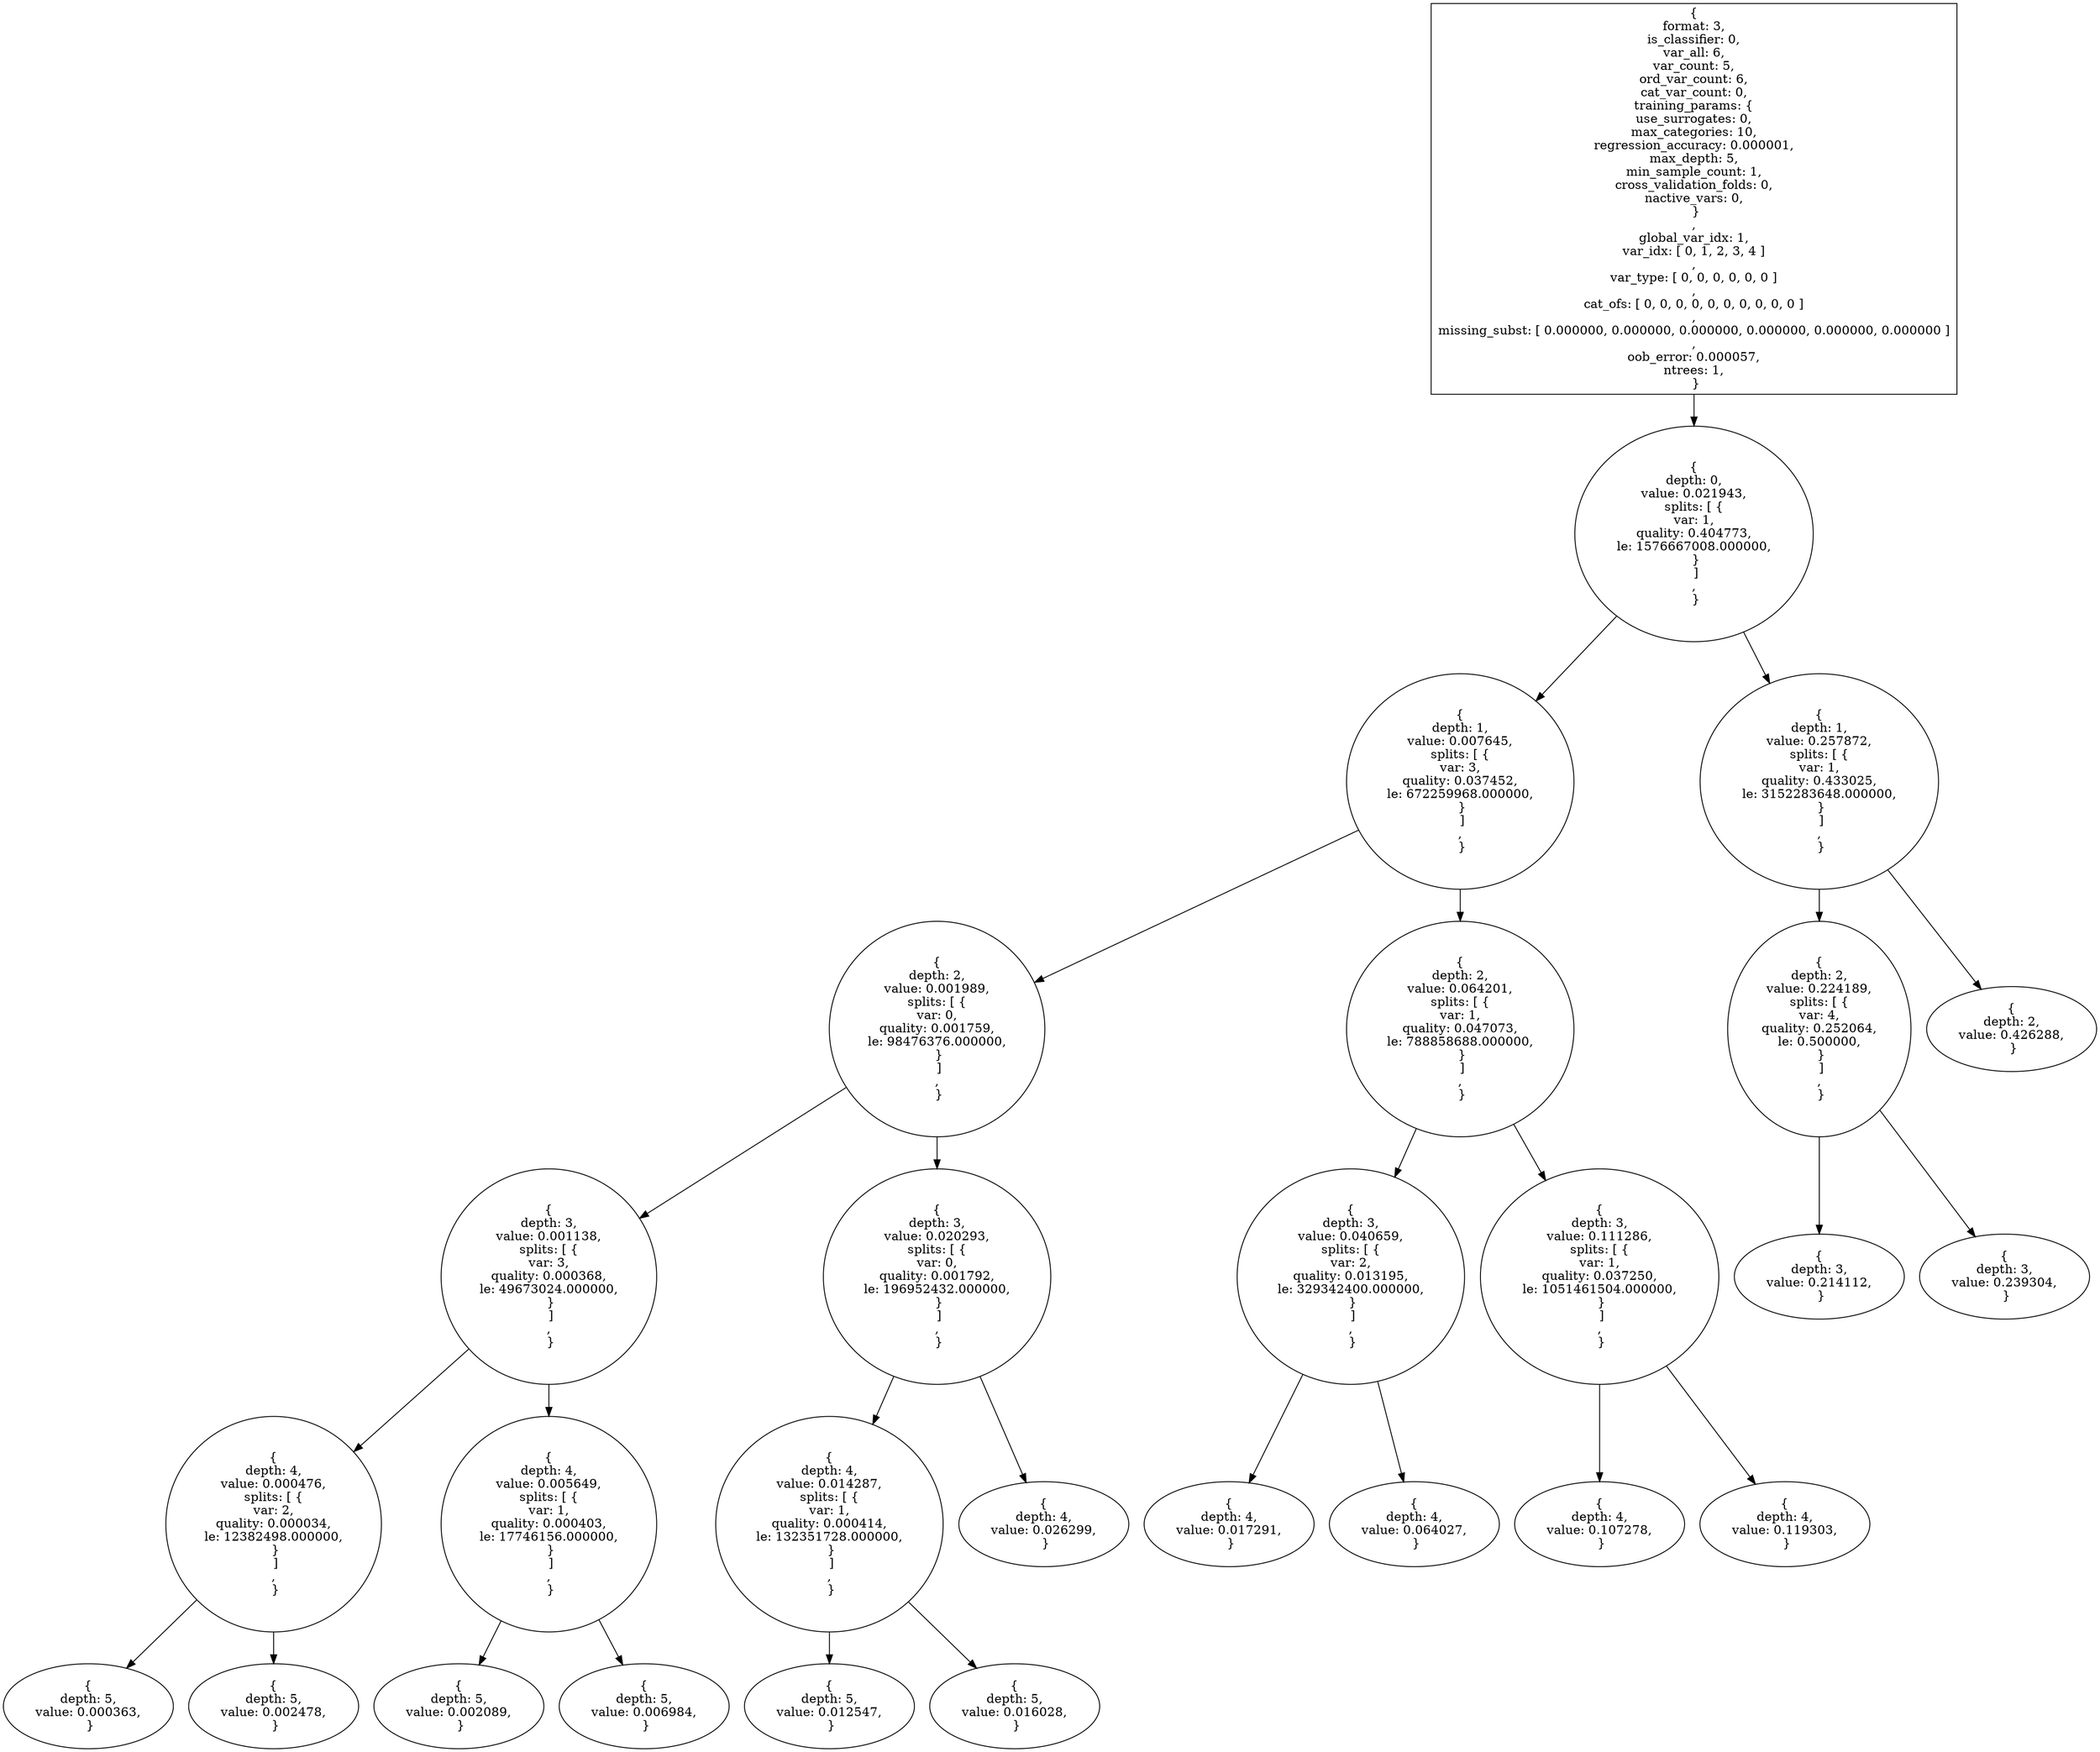 digraph G {root [ shape=box, label="{
format: 3,
is_classifier: 0,
var_all: 6,
var_count: 5,
ord_var_count: 6,
cat_var_count: 0,
training_params: {
use_surrogates: 0,
max_categories: 10,
regression_accuracy: 0.000001,
max_depth: 5,
min_sample_count: 1,
cross_validation_folds: 0,
nactive_vars: 0,
 }
,
global_var_idx: 1,
var_idx: [ 0, 1, 2, 3, 4 ]
,
var_type: [ 0, 0, 0, 0, 0, 0 ]
,
cat_ofs: [ 0, 0, 0, 0, 0, 0, 0, 0, 0, 0 ]
,
missing_subst: [ 0.000000, 0.000000, 0.000000, 0.000000, 0.000000, 0.000000 ]
,
oob_error: 0.000057,
ntrees: 1,
 }
"];
tree_0_d_0_n_0 [ label="{
depth: 0,
value: 0.021943,
splits: [ {
var: 1,
quality: 0.404773,
le: 1576667008.000000,
 }
 ]
,
 }
" ];
tree_0_d_1_n_1 [ label="{
depth: 1,
value: 0.007645,
splits: [ {
var: 3,
quality: 0.037452,
le: 672259968.000000,
 }
 ]
,
 }
" ];
tree_0_d_2_n_2 [ label="{
depth: 2,
value: 0.001989,
splits: [ {
var: 0,
quality: 0.001759,
le: 98476376.000000,
 }
 ]
,
 }
" ];
tree_0_d_3_n_3 [ label="{
depth: 3,
value: 0.001138,
splits: [ {
var: 3,
quality: 0.000368,
le: 49673024.000000,
 }
 ]
,
 }
" ];
tree_0_d_4_n_4 [ label="{
depth: 4,
value: 0.000476,
splits: [ {
var: 2,
quality: 0.000034,
le: 12382498.000000,
 }
 ]
,
 }
" ];
tree_0_d_5_n_5 [ label="{
depth: 5,
value: 0.000363,
 }
" ];
tree_0_d_5_n_6 [ label="{
depth: 5,
value: 0.002478,
 }
" ];
tree_0_d_4_n_7 [ label="{
depth: 4,
value: 0.005649,
splits: [ {
var: 1,
quality: 0.000403,
le: 17746156.000000,
 }
 ]
,
 }
" ];
tree_0_d_5_n_8 [ label="{
depth: 5,
value: 0.002089,
 }
" ];
tree_0_d_5_n_9 [ label="{
depth: 5,
value: 0.006984,
 }
" ];
tree_0_d_3_n_10 [ label="{
depth: 3,
value: 0.020293,
splits: [ {
var: 0,
quality: 0.001792,
le: 196952432.000000,
 }
 ]
,
 }
" ];
tree_0_d_4_n_11 [ label="{
depth: 4,
value: 0.014287,
splits: [ {
var: 1,
quality: 0.000414,
le: 132351728.000000,
 }
 ]
,
 }
" ];
tree_0_d_5_n_12 [ label="{
depth: 5,
value: 0.012547,
 }
" ];
tree_0_d_5_n_13 [ label="{
depth: 5,
value: 0.016028,
 }
" ];
tree_0_d_4_n_14 [ label="{
depth: 4,
value: 0.026299,
 }
" ];
tree_0_d_2_n_15 [ label="{
depth: 2,
value: 0.064201,
splits: [ {
var: 1,
quality: 0.047073,
le: 788858688.000000,
 }
 ]
,
 }
" ];
tree_0_d_3_n_16 [ label="{
depth: 3,
value: 0.040659,
splits: [ {
var: 2,
quality: 0.013195,
le: 329342400.000000,
 }
 ]
,
 }
" ];
tree_0_d_4_n_17 [ label="{
depth: 4,
value: 0.017291,
 }
" ];
tree_0_d_4_n_18 [ label="{
depth: 4,
value: 0.064027,
 }
" ];
tree_0_d_3_n_19 [ label="{
depth: 3,
value: 0.111286,
splits: [ {
var: 1,
quality: 0.037250,
le: 1051461504.000000,
 }
 ]
,
 }
" ];
tree_0_d_4_n_20 [ label="{
depth: 4,
value: 0.107278,
 }
" ];
tree_0_d_4_n_21 [ label="{
depth: 4,
value: 0.119303,
 }
" ];
tree_0_d_1_n_22 [ label="{
depth: 1,
value: 0.257872,
splits: [ {
var: 1,
quality: 0.433025,
le: 3152283648.000000,
 }
 ]
,
 }
" ];
tree_0_d_2_n_23 [ label="{
depth: 2,
value: 0.224189,
splits: [ {
var: 4,
quality: 0.252064,
le: 0.500000,
 }
 ]
,
 }
" ];
tree_0_d_3_n_24 [ label="{
depth: 3,
value: 0.214112,
 }
" ];
tree_0_d_3_n_25 [ label="{
depth: 3,
value: 0.239304,
 }
" ];
tree_0_d_2_n_26 [ label="{
depth: 2,
value: 0.426288,
 }
" ];
tree_0_d_0_n_0 -> tree_0_d_1_n_1;
tree_0_d_1_n_1 -> tree_0_d_2_n_2;
tree_0_d_2_n_2 -> tree_0_d_3_n_3;
tree_0_d_3_n_3 -> tree_0_d_4_n_4;
tree_0_d_4_n_4 -> tree_0_d_5_n_5;
tree_0_d_4_n_4 -> tree_0_d_5_n_6;
tree_0_d_3_n_3 -> tree_0_d_4_n_7;
tree_0_d_4_n_7 -> tree_0_d_5_n_8;
tree_0_d_4_n_7 -> tree_0_d_5_n_9;
tree_0_d_2_n_2 -> tree_0_d_3_n_10;
tree_0_d_3_n_10 -> tree_0_d_4_n_11;
tree_0_d_4_n_11 -> tree_0_d_5_n_12;
tree_0_d_4_n_11 -> tree_0_d_5_n_13;
tree_0_d_3_n_10 -> tree_0_d_4_n_14;
tree_0_d_1_n_1 -> tree_0_d_2_n_15;
tree_0_d_2_n_15 -> tree_0_d_3_n_16;
tree_0_d_3_n_16 -> tree_0_d_4_n_17;
tree_0_d_3_n_16 -> tree_0_d_4_n_18;
tree_0_d_2_n_15 -> tree_0_d_3_n_19;
tree_0_d_3_n_19 -> tree_0_d_4_n_20;
tree_0_d_3_n_19 -> tree_0_d_4_n_21;
tree_0_d_0_n_0 -> tree_0_d_1_n_22;
tree_0_d_1_n_22 -> tree_0_d_2_n_23;
tree_0_d_2_n_23 -> tree_0_d_3_n_24;
tree_0_d_2_n_23 -> tree_0_d_3_n_25;
tree_0_d_1_n_22 -> tree_0_d_2_n_26;
root -> tree_0_d_0_n_0;

}